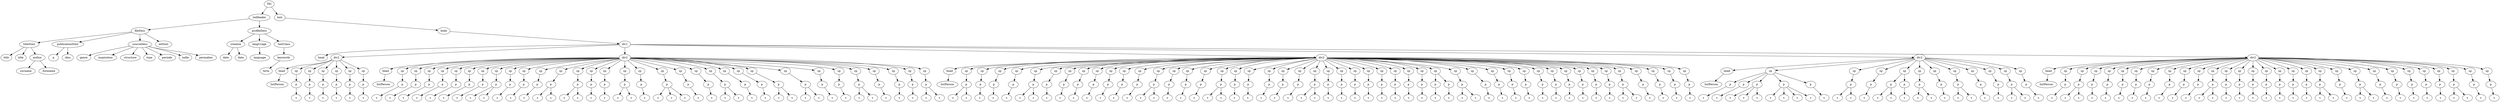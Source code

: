digraph Tree {
	"t0" [label = "TEI"];
	"t1" [label = "teiHeader"];
	"t2" [label = "fileDesc"];
	"t3" [label = "titleStmt"];
	"t4" [label = "title"];
	"t5" [label = "title"];
	"t6" [label = "author"];
	"t7" [label = "surname"];
	"t8" [label = "forename"];
	"t9" [label = "publicationStmt"];
	"t10" [label = "p"];
	"t11" [label = "idno"];
	"t12" [label = "sourceDesc"];
	"t13" [label = "genre"];
	"t14" [label = "inspiration"];
	"t15" [label = "structure"];
	"t16" [label = "type"];
	"t17" [label = "periode"];
	"t18" [label = "taille"];
	"t19" [label = "permalien"];
	"t20" [label = "edStmt"];
	"t21" [label = "profileDesc"];
	"t22" [label = "creation"];
	"t23" [label = "date"];
	"t24" [label = "date"];
	"t25" [label = "langUsage"];
	"t26" [label = "language"];
	"t27" [label = "textClass"];
	"t28" [label = "keywords"];
	"t29" [label = "term"];
	"t30" [label = "text"];
	"t31" [label = "body"];
	"t32" [label = "div1"];
	"t33" [label = "head"];
	"t34" [label = "div2"];
	"t35" [label = "head"];
	"t36" [label = "listPerson"];
	"t37" [label = "sp"];
	"t38" [label = "p"];
	"t39" [label = "s"];
	"t40" [label = "sp"];
	"t41" [label = "p"];
	"t42" [label = "s"];
	"t43" [label = "sp"];
	"t44" [label = "p"];
	"t45" [label = "s"];
	"t46" [label = "sp"];
	"t47" [label = "p"];
	"t48" [label = "s"];
	"t49" [label = "sp"];
	"t50" [label = "p"];
	"t51" [label = "s"];
	"t52" [label = "sp"];
	"t53" [label = "p"];
	"t54" [label = "s"];
	"t55" [label = "div2"];
	"t56" [label = "head"];
	"t57" [label = "listPerson"];
	"t58" [label = "sp"];
	"t59" [label = "p"];
	"t60" [label = "s"];
	"t61" [label = "sp"];
	"t62" [label = "p"];
	"t63" [label = "s"];
	"t64" [label = "sp"];
	"t65" [label = "p"];
	"t66" [label = "s"];
	"t67" [label = "sp"];
	"t68" [label = "p"];
	"t69" [label = "s"];
	"t70" [label = "sp"];
	"t71" [label = "p"];
	"t72" [label = "s"];
	"t73" [label = "sp"];
	"t74" [label = "p"];
	"t75" [label = "s"];
	"t76" [label = "sp"];
	"t77" [label = "p"];
	"t78" [label = "s"];
	"t79" [label = "sp"];
	"t80" [label = "p"];
	"t81" [label = "s"];
	"t82" [label = "s"];
	"t83" [label = "sp"];
	"t84" [label = "p"];
	"t85" [label = "s"];
	"t86" [label = "sp"];
	"t87" [label = "p"];
	"t88" [label = "s"];
	"t89" [label = "sp"];
	"t90" [label = "p"];
	"t91" [label = "s"];
	"t92" [label = "sp"];
	"t93" [label = "p"];
	"t94" [label = "s"];
	"t95" [label = "s"];
	"t96" [label = "sp"];
	"t97" [label = "p"];
	"t98" [label = "s"];
	"t99" [label = "s"];
	"t100" [label = "sp"];
	"t101" [label = "p"];
	"t102" [label = "s"];
	"t103" [label = "sp"];
	"t104" [label = "p"];
	"t105" [label = "s"];
	"t106" [label = "sp"];
	"t107" [label = "p"];
	"t108" [label = "s"];
	"t109" [label = "s"];
	"t110" [label = "sp"];
	"t111" [label = "p"];
	"t112" [label = "s"];
	"t113" [label = "sp"];
	"t114" [label = "p"];
	"t115" [label = "s"];
	"t116" [label = "s"];
	"t117" [label = "s"];
	"t118" [label = "sp"];
	"t119" [label = "p"];
	"t120" [label = "s"];
	"t121" [label = "sp"];
	"t122" [label = "p"];
	"t123" [label = "s"];
	"t124" [label = "sp"];
	"t125" [label = "p"];
	"t126" [label = "s"];
	"t127" [label = "s"];
	"t128" [label = "sp"];
	"t129" [label = "p"];
	"t130" [label = "s"];
	"t131" [label = "sp"];
	"t132" [label = "p"];
	"t133" [label = "s"];
	"t134" [label = "sp"];
	"t135" [label = "p"];
	"t136" [label = "s"];
	"t137" [label = "s"];
	"t138" [label = "sp"];
	"t139" [label = "p"];
	"t140" [label = "s"];
	"t141" [label = "s"];
	"t142" [label = "sp"];
	"t143" [label = "p"];
	"t144" [label = "s"];
	"t145" [label = "sp"];
	"t146" [label = "p"];
	"t147" [label = "s"];
	"t148" [label = "sp"];
	"t149" [label = "p"];
	"t150" [label = "s"];
	"t151" [label = "s"];
	"t152" [label = "sp"];
	"t153" [label = "p"];
	"t154" [label = "s"];
	"t155" [label = "sp"];
	"t156" [label = "p"];
	"t157" [label = "s"];
	"t158" [label = "sp"];
	"t159" [label = "p"];
	"t160" [label = "s"];
	"t161" [label = "sp"];
	"t162" [label = "p"];
	"t163" [label = "s"];
	"t164" [label = "s"];
	"t165" [label = "div2"];
	"t166" [label = "head"];
	"t167" [label = "listPerson"];
	"t168" [label = "sp"];
	"t169" [label = "p"];
	"t170" [label = "s"];
	"t171" [label = "s"];
	"t172" [label = "sp"];
	"t173" [label = "p"];
	"t174" [label = "s"];
	"t175" [label = "sp"];
	"t176" [label = "p"];
	"t177" [label = "s"];
	"t178" [label = "sp"];
	"t179" [label = "p"];
	"t180" [label = "s"];
	"t181" [label = "sp"];
	"t182" [label = "p"];
	"t183" [label = "s"];
	"t184" [label = "s"];
	"t185" [label = "sp"];
	"t186" [label = "p"];
	"t187" [label = "s"];
	"t188" [label = "sp"];
	"t189" [label = "p"];
	"t190" [label = "s"];
	"t191" [label = "sp"];
	"t192" [label = "p"];
	"t193" [label = "s"];
	"t194" [label = "sp"];
	"t195" [label = "p"];
	"t196" [label = "s"];
	"t197" [label = "sp"];
	"t198" [label = "p"];
	"t199" [label = "s"];
	"t200" [label = "sp"];
	"t201" [label = "p"];
	"t202" [label = "s"];
	"t203" [label = "sp"];
	"t204" [label = "p"];
	"t205" [label = "s"];
	"t206" [label = "sp"];
	"t207" [label = "p"];
	"t208" [label = "s"];
	"t209" [label = "s"];
	"t210" [label = "sp"];
	"t211" [label = "p"];
	"t212" [label = "s"];
	"t213" [label = "sp"];
	"t214" [label = "p"];
	"t215" [label = "s"];
	"t216" [label = "sp"];
	"t217" [label = "p"];
	"t218" [label = "s"];
	"t219" [label = "sp"];
	"t220" [label = "p"];
	"t221" [label = "s"];
	"t222" [label = "s"];
	"t223" [label = "sp"];
	"t224" [label = "p"];
	"t225" [label = "s"];
	"t226" [label = "sp"];
	"t227" [label = "p"];
	"t228" [label = "s"];
	"t229" [label = "sp"];
	"t230" [label = "p"];
	"t231" [label = "s"];
	"t232" [label = "sp"];
	"t233" [label = "p"];
	"t234" [label = "s"];
	"t235" [label = "sp"];
	"t236" [label = "p"];
	"t237" [label = "s"];
	"t238" [label = "sp"];
	"t239" [label = "p"];
	"t240" [label = "s"];
	"t241" [label = "s"];
	"t242" [label = "sp"];
	"t243" [label = "p"];
	"t244" [label = "s"];
	"t245" [label = "sp"];
	"t246" [label = "p"];
	"t247" [label = "s"];
	"t248" [label = "sp"];
	"t249" [label = "p"];
	"t250" [label = "s"];
	"t251" [label = "sp"];
	"t252" [label = "p"];
	"t253" [label = "s"];
	"t254" [label = "sp"];
	"t255" [label = "p"];
	"t256" [label = "s"];
	"t257" [label = "sp"];
	"t258" [label = "p"];
	"t259" [label = "s"];
	"t260" [label = "sp"];
	"t261" [label = "p"];
	"t262" [label = "s"];
	"t263" [label = "sp"];
	"t264" [label = "p"];
	"t265" [label = "s"];
	"t266" [label = "sp"];
	"t267" [label = "p"];
	"t268" [label = "s"];
	"t269" [label = "p"];
	"t270" [label = "s"];
	"t271" [label = "sp"];
	"t272" [label = "p"];
	"t273" [label = "s"];
	"t274" [label = "s"];
	"t275" [label = "sp"];
	"t276" [label = "p"];
	"t277" [label = "s"];
	"t278" [label = "sp"];
	"t279" [label = "p"];
	"t280" [label = "s"];
	"t281" [label = "sp"];
	"t282" [label = "p"];
	"t283" [label = "s"];
	"t284" [label = "sp"];
	"t285" [label = "p"];
	"t286" [label = "s"];
	"t287" [label = "sp"];
	"t288" [label = "p"];
	"t289" [label = "s"];
	"t290" [label = "sp"];
	"t291" [label = "p"];
	"t292" [label = "s"];
	"t293" [label = "sp"];
	"t294" [label = "p"];
	"t295" [label = "s"];
	"t296" [label = "sp"];
	"t297" [label = "p"];
	"t298" [label = "s"];
	"t299" [label = "sp"];
	"t300" [label = "p"];
	"t301" [label = "s"];
	"t302" [label = "sp"];
	"t303" [label = "p"];
	"t304" [label = "s"];
	"t305" [label = "sp"];
	"t306" [label = "p"];
	"t307" [label = "s"];
	"t308" [label = "s"];
	"t309" [label = "sp"];
	"t310" [label = "p"];
	"t311" [label = "s"];
	"t312" [label = "sp"];
	"t313" [label = "p"];
	"t314" [label = "s"];
	"t315" [label = "sp"];
	"t316" [label = "p"];
	"t317" [label = "s"];
	"t318" [label = "sp"];
	"t319" [label = "p"];
	"t320" [label = "s"];
	"t321" [label = "div2"];
	"t322" [label = "head"];
	"t323" [label = "listPerson"];
	"t324" [label = "sp"];
	"t325" [label = "p"];
	"t326" [label = "s"];
	"t327" [label = "p"];
	"t328" [label = "s"];
	"t329" [label = "p"];
	"t330" [label = "s"];
	"t331" [label = "s"];
	"t332" [label = "s"];
	"t333" [label = "p"];
	"t334" [label = "s"];
	"t335" [label = "s"];
	"t336" [label = "s"];
	"t337" [label = "s"];
	"t338" [label = "p"];
	"t339" [label = "s"];
	"t340" [label = "sp"];
	"t341" [label = "p"];
	"t342" [label = "s"];
	"t343" [label = "s"];
	"t344" [label = "sp"];
	"t345" [label = "p"];
	"t346" [label = "s"];
	"t347" [label = "sp"];
	"t348" [label = "p"];
	"t349" [label = "s"];
	"t350" [label = "s"];
	"t351" [label = "p"];
	"t352" [label = "s"];
	"t353" [label = "sp"];
	"t354" [label = "p"];
	"t355" [label = "s"];
	"t356" [label = "s"];
	"t357" [label = "sp"];
	"t358" [label = "p"];
	"t359" [label = "s"];
	"t360" [label = "sp"];
	"t361" [label = "p"];
	"t362" [label = "s"];
	"t363" [label = "s"];
	"t364" [label = "sp"];
	"t365" [label = "p"];
	"t366" [label = "s"];
	"t367" [label = "sp"];
	"t368" [label = "p"];
	"t369" [label = "s"];
	"t370" [label = "sp"];
	"t371" [label = "p"];
	"t372" [label = "s"];
	"t373" [label = "s"];
	"t374" [label = "sp"];
	"t375" [label = "p"];
	"t376" [label = "s"];
	"t377" [label = "div2"];
	"t378" [label = "head"];
	"t379" [label = "listPerson"];
	"t380" [label = "sp"];
	"t381" [label = "p"];
	"t382" [label = "s"];
	"t383" [label = "sp"];
	"t384" [label = "p"];
	"t385" [label = "s"];
	"t386" [label = "s"];
	"t387" [label = "sp"];
	"t388" [label = "p"];
	"t389" [label = "s"];
	"t390" [label = "sp"];
	"t391" [label = "p"];
	"t392" [label = "s"];
	"t393" [label = "sp"];
	"t394" [label = "p"];
	"t395" [label = "s"];
	"t396" [label = "sp"];
	"t397" [label = "p"];
	"t398" [label = "s"];
	"t399" [label = "sp"];
	"t400" [label = "p"];
	"t401" [label = "s"];
	"t402" [label = "sp"];
	"t403" [label = "p"];
	"t404" [label = "s"];
	"t405" [label = "sp"];
	"t406" [label = "p"];
	"t407" [label = "s"];
	"t408" [label = "sp"];
	"t409" [label = "p"];
	"t410" [label = "s"];
	"t411" [label = "sp"];
	"t412" [label = "p"];
	"t413" [label = "s"];
	"t414" [label = "s"];
	"t415" [label = "sp"];
	"t416" [label = "p"];
	"t417" [label = "s"];
	"t418" [label = "sp"];
	"t419" [label = "p"];
	"t420" [label = "s"];
	"t421" [label = "sp"];
	"t422" [label = "p"];
	"t423" [label = "s"];
	"t424" [label = "sp"];
	"t425" [label = "p"];
	"t426" [label = "s"];
	"t427" [label = "sp"];
	"t428" [label = "p"];
	"t429" [label = "s"];
	"t430" [label = "sp"];
	"t431" [label = "p"];
	"t432" [label = "s"];
	"t433" [label = "sp"];
	"t434" [label = "p"];
	"t435" [label = "s"];
	"t436" [label = "sp"];
	"t437" [label = "p"];
	"t438" [label = "s"];
	"t439" [label = "s"];
	"t440" [label = "sp"];
	"t441" [label = "p"];
	"t442" [label = "s"];
	"t443" [label = "sp"];
	"t444" [label = "p"];
	"t445" [label = "s"];
	"t446" [label = "s"];
	"t447" [label = "sp"];
	"t448" [label = "p"];
	"t449" [label = "s"];
	"t450" [label = "sp"];
	"t451" [label = "p"];
	"t452" [label = "s"];
	"t453" [label = "sp"];
	"t454" [label = "p"];
	"t455" [label = "s"];
	"t456" [label = "sp"];
	"t457" [label = "p"];
	"t458" [label = "s"];
	"t459" [label = "sp"];
	"t460" [label = "p"];
	"t461" [label = "s"];
	"t462" [label = "sp"];
	"t463" [label = "p"];
	"t464" [label = "s"];
	"t465" [label = "s"];
	"t466" [label = "sp"];
	"t467" [label = "p"];
	"t468" [label = "s"];
	"t469" [label = "sp"];
	"t470" [label = "p"];
	"t471" [label = "s"];
	"t0" -> "t1";
	"t1" -> "t2";
	"t2" -> "t3";
	"t3" -> "t4";
	"t3" -> "t5";
	"t3" -> "t6";
	"t6" -> "t7";
	"t6" -> "t8";
	"t2" -> "t9";
	"t9" -> "t10";
	"t9" -> "t11";
	"t2" -> "t12";
	"t12" -> "t13";
	"t12" -> "t14";
	"t12" -> "t15";
	"t12" -> "t16";
	"t12" -> "t17";
	"t12" -> "t18";
	"t12" -> "t19";
	"t2" -> "t20";
	"t1" -> "t21";
	"t21" -> "t22";
	"t22" -> "t23";
	"t22" -> "t24";
	"t21" -> "t25";
	"t25" -> "t26";
	"t21" -> "t27";
	"t27" -> "t28";
	"t28" -> "t29";
	"t0" -> "t30";
	"t30" -> "t31";
	"t31" -> "t32";
	"t32" -> "t33";
	"t32" -> "t34";
	"t34" -> "t35";
	"t35" -> "t36";
	"t34" -> "t37";
	"t37" -> "t38";
	"t38" -> "t39";
	"t34" -> "t40";
	"t40" -> "t41";
	"t41" -> "t42";
	"t34" -> "t43";
	"t43" -> "t44";
	"t44" -> "t45";
	"t34" -> "t46";
	"t46" -> "t47";
	"t47" -> "t48";
	"t34" -> "t49";
	"t49" -> "t50";
	"t50" -> "t51";
	"t34" -> "t52";
	"t52" -> "t53";
	"t53" -> "t54";
	"t32" -> "t55";
	"t55" -> "t56";
	"t56" -> "t57";
	"t55" -> "t58";
	"t58" -> "t59";
	"t59" -> "t60";
	"t55" -> "t61";
	"t61" -> "t62";
	"t62" -> "t63";
	"t55" -> "t64";
	"t64" -> "t65";
	"t65" -> "t66";
	"t55" -> "t67";
	"t67" -> "t68";
	"t68" -> "t69";
	"t55" -> "t70";
	"t70" -> "t71";
	"t71" -> "t72";
	"t55" -> "t73";
	"t73" -> "t74";
	"t74" -> "t75";
	"t55" -> "t76";
	"t76" -> "t77";
	"t77" -> "t78";
	"t55" -> "t79";
	"t79" -> "t80";
	"t80" -> "t81";
	"t80" -> "t82";
	"t55" -> "t83";
	"t83" -> "t84";
	"t84" -> "t85";
	"t55" -> "t86";
	"t86" -> "t87";
	"t87" -> "t88";
	"t55" -> "t89";
	"t89" -> "t90";
	"t90" -> "t91";
	"t55" -> "t92";
	"t92" -> "t93";
	"t93" -> "t94";
	"t93" -> "t95";
	"t55" -> "t96";
	"t96" -> "t97";
	"t97" -> "t98";
	"t97" -> "t99";
	"t55" -> "t100";
	"t100" -> "t101";
	"t101" -> "t102";
	"t55" -> "t103";
	"t103" -> "t104";
	"t104" -> "t105";
	"t55" -> "t106";
	"t106" -> "t107";
	"t107" -> "t108";
	"t107" -> "t109";
	"t55" -> "t110";
	"t110" -> "t111";
	"t111" -> "t112";
	"t55" -> "t113";
	"t113" -> "t114";
	"t114" -> "t115";
	"t114" -> "t116";
	"t114" -> "t117";
	"t55" -> "t118";
	"t118" -> "t119";
	"t119" -> "t120";
	"t55" -> "t121";
	"t121" -> "t122";
	"t122" -> "t123";
	"t55" -> "t124";
	"t124" -> "t125";
	"t125" -> "t126";
	"t125" -> "t127";
	"t55" -> "t128";
	"t128" -> "t129";
	"t129" -> "t130";
	"t55" -> "t131";
	"t131" -> "t132";
	"t132" -> "t133";
	"t55" -> "t134";
	"t134" -> "t135";
	"t135" -> "t136";
	"t135" -> "t137";
	"t55" -> "t138";
	"t138" -> "t139";
	"t139" -> "t140";
	"t139" -> "t141";
	"t55" -> "t142";
	"t142" -> "t143";
	"t143" -> "t144";
	"t55" -> "t145";
	"t145" -> "t146";
	"t146" -> "t147";
	"t55" -> "t148";
	"t148" -> "t149";
	"t149" -> "t150";
	"t149" -> "t151";
	"t55" -> "t152";
	"t152" -> "t153";
	"t153" -> "t154";
	"t55" -> "t155";
	"t155" -> "t156";
	"t156" -> "t157";
	"t55" -> "t158";
	"t158" -> "t159";
	"t159" -> "t160";
	"t55" -> "t161";
	"t161" -> "t162";
	"t162" -> "t163";
	"t162" -> "t164";
	"t32" -> "t165";
	"t165" -> "t166";
	"t166" -> "t167";
	"t165" -> "t168";
	"t168" -> "t169";
	"t169" -> "t170";
	"t169" -> "t171";
	"t165" -> "t172";
	"t172" -> "t173";
	"t173" -> "t174";
	"t165" -> "t175";
	"t175" -> "t176";
	"t176" -> "t177";
	"t165" -> "t178";
	"t178" -> "t179";
	"t179" -> "t180";
	"t165" -> "t181";
	"t181" -> "t182";
	"t182" -> "t183";
	"t182" -> "t184";
	"t165" -> "t185";
	"t185" -> "t186";
	"t186" -> "t187";
	"t165" -> "t188";
	"t188" -> "t189";
	"t189" -> "t190";
	"t165" -> "t191";
	"t191" -> "t192";
	"t192" -> "t193";
	"t165" -> "t194";
	"t194" -> "t195";
	"t195" -> "t196";
	"t165" -> "t197";
	"t197" -> "t198";
	"t198" -> "t199";
	"t165" -> "t200";
	"t200" -> "t201";
	"t201" -> "t202";
	"t165" -> "t203";
	"t203" -> "t204";
	"t204" -> "t205";
	"t165" -> "t206";
	"t206" -> "t207";
	"t207" -> "t208";
	"t207" -> "t209";
	"t165" -> "t210";
	"t210" -> "t211";
	"t211" -> "t212";
	"t165" -> "t213";
	"t213" -> "t214";
	"t214" -> "t215";
	"t165" -> "t216";
	"t216" -> "t217";
	"t217" -> "t218";
	"t165" -> "t219";
	"t219" -> "t220";
	"t220" -> "t221";
	"t220" -> "t222";
	"t165" -> "t223";
	"t223" -> "t224";
	"t224" -> "t225";
	"t165" -> "t226";
	"t226" -> "t227";
	"t227" -> "t228";
	"t165" -> "t229";
	"t229" -> "t230";
	"t230" -> "t231";
	"t165" -> "t232";
	"t232" -> "t233";
	"t233" -> "t234";
	"t165" -> "t235";
	"t235" -> "t236";
	"t236" -> "t237";
	"t165" -> "t238";
	"t238" -> "t239";
	"t239" -> "t240";
	"t239" -> "t241";
	"t165" -> "t242";
	"t242" -> "t243";
	"t243" -> "t244";
	"t165" -> "t245";
	"t245" -> "t246";
	"t246" -> "t247";
	"t165" -> "t248";
	"t248" -> "t249";
	"t249" -> "t250";
	"t165" -> "t251";
	"t251" -> "t252";
	"t252" -> "t253";
	"t165" -> "t254";
	"t254" -> "t255";
	"t255" -> "t256";
	"t165" -> "t257";
	"t257" -> "t258";
	"t258" -> "t259";
	"t165" -> "t260";
	"t260" -> "t261";
	"t261" -> "t262";
	"t165" -> "t263";
	"t263" -> "t264";
	"t264" -> "t265";
	"t165" -> "t266";
	"t266" -> "t267";
	"t267" -> "t268";
	"t266" -> "t269";
	"t269" -> "t270";
	"t165" -> "t271";
	"t271" -> "t272";
	"t272" -> "t273";
	"t272" -> "t274";
	"t165" -> "t275";
	"t275" -> "t276";
	"t276" -> "t277";
	"t165" -> "t278";
	"t278" -> "t279";
	"t279" -> "t280";
	"t165" -> "t281";
	"t281" -> "t282";
	"t282" -> "t283";
	"t165" -> "t284";
	"t284" -> "t285";
	"t285" -> "t286";
	"t165" -> "t287";
	"t287" -> "t288";
	"t288" -> "t289";
	"t165" -> "t290";
	"t290" -> "t291";
	"t291" -> "t292";
	"t165" -> "t293";
	"t293" -> "t294";
	"t294" -> "t295";
	"t165" -> "t296";
	"t296" -> "t297";
	"t297" -> "t298";
	"t165" -> "t299";
	"t299" -> "t300";
	"t300" -> "t301";
	"t165" -> "t302";
	"t302" -> "t303";
	"t303" -> "t304";
	"t165" -> "t305";
	"t305" -> "t306";
	"t306" -> "t307";
	"t306" -> "t308";
	"t165" -> "t309";
	"t309" -> "t310";
	"t310" -> "t311";
	"t165" -> "t312";
	"t312" -> "t313";
	"t313" -> "t314";
	"t165" -> "t315";
	"t315" -> "t316";
	"t316" -> "t317";
	"t165" -> "t318";
	"t318" -> "t319";
	"t319" -> "t320";
	"t32" -> "t321";
	"t321" -> "t322";
	"t322" -> "t323";
	"t321" -> "t324";
	"t324" -> "t325";
	"t325" -> "t326";
	"t324" -> "t327";
	"t327" -> "t328";
	"t324" -> "t329";
	"t329" -> "t330";
	"t329" -> "t331";
	"t329" -> "t332";
	"t324" -> "t333";
	"t333" -> "t334";
	"t333" -> "t335";
	"t333" -> "t336";
	"t333" -> "t337";
	"t324" -> "t338";
	"t338" -> "t339";
	"t321" -> "t340";
	"t340" -> "t341";
	"t341" -> "t342";
	"t341" -> "t343";
	"t321" -> "t344";
	"t344" -> "t345";
	"t345" -> "t346";
	"t321" -> "t347";
	"t347" -> "t348";
	"t348" -> "t349";
	"t348" -> "t350";
	"t347" -> "t351";
	"t351" -> "t352";
	"t321" -> "t353";
	"t353" -> "t354";
	"t354" -> "t355";
	"t354" -> "t356";
	"t321" -> "t357";
	"t357" -> "t358";
	"t358" -> "t359";
	"t321" -> "t360";
	"t360" -> "t361";
	"t361" -> "t362";
	"t361" -> "t363";
	"t321" -> "t364";
	"t364" -> "t365";
	"t365" -> "t366";
	"t321" -> "t367";
	"t367" -> "t368";
	"t368" -> "t369";
	"t321" -> "t370";
	"t370" -> "t371";
	"t371" -> "t372";
	"t371" -> "t373";
	"t321" -> "t374";
	"t374" -> "t375";
	"t375" -> "t376";
	"t32" -> "t377";
	"t377" -> "t378";
	"t378" -> "t379";
	"t377" -> "t380";
	"t380" -> "t381";
	"t381" -> "t382";
	"t377" -> "t383";
	"t383" -> "t384";
	"t384" -> "t385";
	"t384" -> "t386";
	"t377" -> "t387";
	"t387" -> "t388";
	"t388" -> "t389";
	"t377" -> "t390";
	"t390" -> "t391";
	"t391" -> "t392";
	"t377" -> "t393";
	"t393" -> "t394";
	"t394" -> "t395";
	"t377" -> "t396";
	"t396" -> "t397";
	"t397" -> "t398";
	"t377" -> "t399";
	"t399" -> "t400";
	"t400" -> "t401";
	"t377" -> "t402";
	"t402" -> "t403";
	"t403" -> "t404";
	"t377" -> "t405";
	"t405" -> "t406";
	"t406" -> "t407";
	"t377" -> "t408";
	"t408" -> "t409";
	"t409" -> "t410";
	"t377" -> "t411";
	"t411" -> "t412";
	"t412" -> "t413";
	"t412" -> "t414";
	"t377" -> "t415";
	"t415" -> "t416";
	"t416" -> "t417";
	"t377" -> "t418";
	"t418" -> "t419";
	"t419" -> "t420";
	"t377" -> "t421";
	"t421" -> "t422";
	"t422" -> "t423";
	"t377" -> "t424";
	"t424" -> "t425";
	"t425" -> "t426";
	"t377" -> "t427";
	"t427" -> "t428";
	"t428" -> "t429";
	"t377" -> "t430";
	"t430" -> "t431";
	"t431" -> "t432";
	"t377" -> "t433";
	"t433" -> "t434";
	"t434" -> "t435";
	"t377" -> "t436";
	"t436" -> "t437";
	"t437" -> "t438";
	"t437" -> "t439";
	"t377" -> "t440";
	"t440" -> "t441";
	"t441" -> "t442";
	"t377" -> "t443";
	"t443" -> "t444";
	"t444" -> "t445";
	"t444" -> "t446";
	"t377" -> "t447";
	"t447" -> "t448";
	"t448" -> "t449";
	"t377" -> "t450";
	"t450" -> "t451";
	"t451" -> "t452";
	"t377" -> "t453";
	"t453" -> "t454";
	"t454" -> "t455";
	"t377" -> "t456";
	"t456" -> "t457";
	"t457" -> "t458";
	"t377" -> "t459";
	"t459" -> "t460";
	"t460" -> "t461";
	"t377" -> "t462";
	"t462" -> "t463";
	"t463" -> "t464";
	"t463" -> "t465";
	"t377" -> "t466";
	"t466" -> "t467";
	"t467" -> "t468";
	"t377" -> "t469";
	"t469" -> "t470";
	"t470" -> "t471";
}
